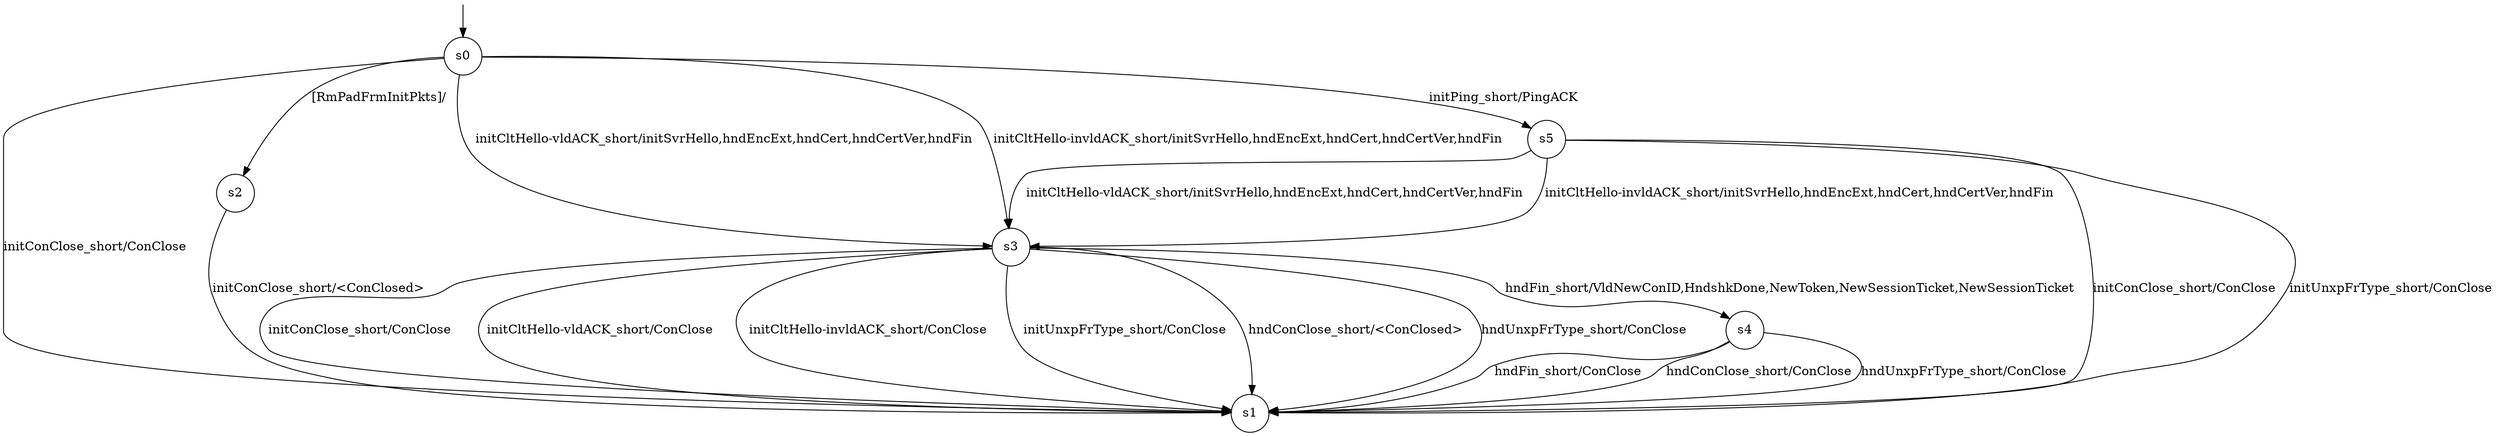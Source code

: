digraph g {

s0 [shape="circle" label="s0"];
s1 [shape="circle" label="s1"];
s2 [shape="circle" label="s2"];
s3 [shape="circle" label="s3"];
s4 [shape="circle" label="s4"];
s5 [shape="circle" label="s5"];
s0 -> s5 [label="initPing_short/PingACK "];
s0 -> s1 [label="initConClose_short/ConClose "];
s0 -> s3 [label="initCltHello-vldACK_short/initSvrHello,hndEncExt,hndCert,hndCertVer,hndFin "];
s0 -> s3 [label="initCltHello-invldACK_short/initSvrHello,hndEncExt,hndCert,hndCertVer,hndFin "];
s0 -> s2 [label="[RmPadFrmInitPkts]/ "];
s2 -> s1 [label="initConClose_short/<ConClosed> "];
s3 -> s1 [label="initConClose_short/ConClose "];
s3 -> s1 [label="initCltHello-vldACK_short/ConClose "];
s3 -> s1 [label="initCltHello-invldACK_short/ConClose "];
s3 -> s1 [label="initUnxpFrType_short/ConClose "];
s3 -> s4 [label="hndFin_short/VldNewConID,HndshkDone,NewToken,NewSessionTicket,NewSessionTicket "];
s3 -> s1 [label="hndConClose_short/<ConClosed> "];
s3 -> s1 [label="hndUnxpFrType_short/ConClose "];
s4 -> s1 [label="hndFin_short/ConClose "];
s4 -> s1 [label="hndConClose_short/ConClose "];
s4 -> s1 [label="hndUnxpFrType_short/ConClose "];
s5 -> s1 [label="initConClose_short/ConClose "];
s5 -> s3 [label="initCltHello-vldACK_short/initSvrHello,hndEncExt,hndCert,hndCertVer,hndFin "];
s5 -> s3 [label="initCltHello-invldACK_short/initSvrHello,hndEncExt,hndCert,hndCertVer,hndFin "];
s5 -> s1 [label="initUnxpFrType_short/ConClose "];

__start0 [label="" shape="none" width="0" height="0"];
__start0 -> s0;

}
